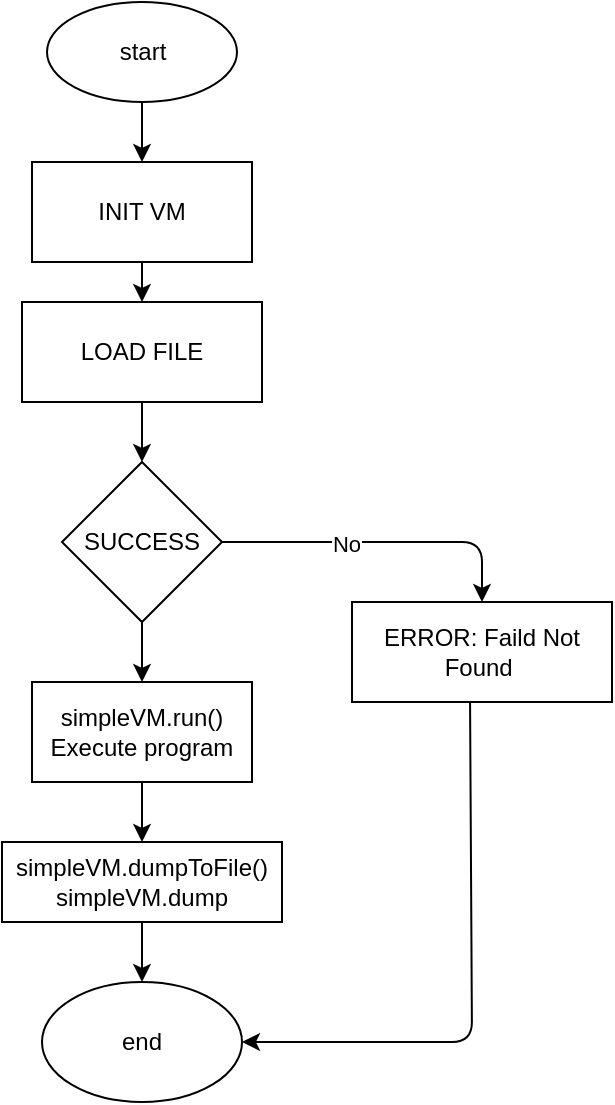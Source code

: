 <mxfile>
    <diagram id="j4ih6acWkl8SPGxOjWoN" name="runner">
        <mxGraphModel dx="426" dy="779" grid="1" gridSize="10" guides="1" tooltips="1" connect="1" arrows="1" fold="1" page="1" pageScale="1" pageWidth="850" pageHeight="1100" math="0" shadow="0">
            <root>
                <mxCell id="0"/>
                <mxCell id="1" parent="0"/>
                <mxCell id="4" value="" style="edgeStyle=none;html=1;exitX=0.5;exitY=1;exitDx=0;exitDy=0;entryX=0.5;entryY=0;entryDx=0;entryDy=0;" parent="1" source="20" target="3" edge="1">
                    <mxGeometry relative="1" as="geometry">
                        <mxPoint x="295" y="90" as="sourcePoint"/>
                        <mxPoint x="295" y="100" as="targetPoint"/>
                    </mxGeometry>
                </mxCell>
                <mxCell id="7" value="" style="edgeStyle=none;html=1;" parent="1" source="3" target="5" edge="1">
                    <mxGeometry relative="1" as="geometry"/>
                </mxCell>
                <mxCell id="3" value="INIT VM" style="rounded=0;whiteSpace=wrap;html=1;" parent="1" vertex="1">
                    <mxGeometry x="240" y="110" width="110" height="50" as="geometry"/>
                </mxCell>
                <mxCell id="8" value="" style="edgeStyle=none;html=1;" parent="1" source="5" target="6" edge="1">
                    <mxGeometry relative="1" as="geometry"/>
                </mxCell>
                <mxCell id="5" value="LOAD FILE" style="rounded=0;whiteSpace=wrap;html=1;" parent="1" vertex="1">
                    <mxGeometry x="235" y="180" width="120" height="50" as="geometry"/>
                </mxCell>
                <mxCell id="13" value="" style="edgeStyle=none;html=1;" parent="1" source="6" target="12" edge="1">
                    <mxGeometry relative="1" as="geometry"/>
                </mxCell>
                <mxCell id="24" style="edgeStyle=none;html=1;entryX=0.5;entryY=0;entryDx=0;entryDy=0;" edge="1" parent="1" source="6" target="23">
                    <mxGeometry relative="1" as="geometry">
                        <Array as="points">
                            <mxPoint x="465" y="300"/>
                        </Array>
                    </mxGeometry>
                </mxCell>
                <mxCell id="25" value="No" style="edgeLabel;html=1;align=center;verticalAlign=middle;resizable=0;points=[];" vertex="1" connectable="0" parent="24">
                    <mxGeometry x="-0.225" y="-1" relative="1" as="geometry">
                        <mxPoint as="offset"/>
                    </mxGeometry>
                </mxCell>
                <mxCell id="6" value="SUCCESS" style="rhombus;whiteSpace=wrap;html=1;" parent="1" vertex="1">
                    <mxGeometry x="255" y="260" width="80" height="80" as="geometry"/>
                </mxCell>
                <mxCell id="18" style="edgeStyle=none;html=1;entryX=1;entryY=0.5;entryDx=0;entryDy=0;exitX=0.454;exitY=0.96;exitDx=0;exitDy=0;exitPerimeter=0;" edge="1" parent="1" source="23" target="21">
                    <mxGeometry relative="1" as="geometry">
                        <mxPoint x="460" y="390" as="sourcePoint"/>
                        <mxPoint x="347.5" y="540" as="targetPoint"/>
                        <Array as="points">
                            <mxPoint x="460" y="550"/>
                        </Array>
                    </mxGeometry>
                </mxCell>
                <mxCell id="15" style="edgeStyle=none;html=1;entryX=0.5;entryY=0;entryDx=0;entryDy=0;" parent="1" source="12" target="14" edge="1">
                    <mxGeometry relative="1" as="geometry"/>
                </mxCell>
                <mxCell id="12" value="simpleVM.run()&lt;div&gt;Execute program&lt;/div&gt;" style="rounded=0;whiteSpace=wrap;html=1;" parent="1" vertex="1">
                    <mxGeometry x="240" y="370" width="110" height="50" as="geometry"/>
                </mxCell>
                <mxCell id="17" value="" style="edgeStyle=none;html=1;exitX=0.5;exitY=1;exitDx=0;exitDy=0;exitPerimeter=0;entryX=0.5;entryY=0;entryDx=0;entryDy=0;" parent="1" source="14" target="21" edge="1">
                    <mxGeometry relative="1" as="geometry">
                        <mxPoint x="295" y="520" as="targetPoint"/>
                        <Array as="points">
                            <mxPoint x="295" y="500"/>
                        </Array>
                    </mxGeometry>
                </mxCell>
                <mxCell id="14" value="simpleVM.dumpToFile()&lt;div&gt;simpleVM.dump&lt;/div&gt;" style="rounded=0;whiteSpace=wrap;html=1;" parent="1" vertex="1">
                    <mxGeometry x="225" y="450" width="140" height="40" as="geometry"/>
                </mxCell>
                <mxCell id="20" value="start" style="ellipse;whiteSpace=wrap;html=1;" vertex="1" parent="1">
                    <mxGeometry x="247.5" y="30" width="95" height="50" as="geometry"/>
                </mxCell>
                <mxCell id="21" value="end" style="ellipse;whiteSpace=wrap;html=1;" vertex="1" parent="1">
                    <mxGeometry x="245" y="520" width="100" height="60" as="geometry"/>
                </mxCell>
                <mxCell id="23" value="&lt;span style=&quot;color: rgb(0, 0, 0);&quot;&gt;ERROR: Faild Not Found&amp;nbsp;&lt;/span&gt;" style="rounded=0;whiteSpace=wrap;html=1;" vertex="1" parent="1">
                    <mxGeometry x="400" y="330" width="130" height="50" as="geometry"/>
                </mxCell>
            </root>
        </mxGraphModel>
    </diagram>
</mxfile>